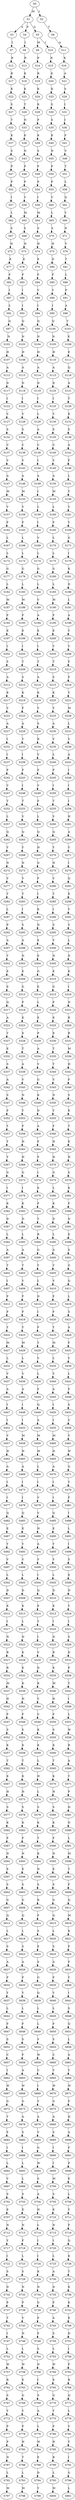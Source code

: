 strict digraph  {
	S0 -> S1 [ label = M ];
	S0 -> S2 [ label = I ];
	S1 -> S3 [ label = A ];
	S1 -> S4 [ label = P ];
	S1 -> S5 [ label = G ];
	S2 -> S6 [ label = T ];
	S3 -> S7 [ label = I ];
	S4 -> S8 [ label = I ];
	S5 -> S9 [ label = M ];
	S5 -> S10 [ label = I ];
	S6 -> S11 [ label = A ];
	S7 -> S12 [ label = R ];
	S8 -> S13 [ label = R ];
	S9 -> S14 [ label = P ];
	S10 -> S15 [ label = R ];
	S11 -> S16 [ label = K ];
	S12 -> S17 [ label = R ];
	S13 -> S18 [ label = K ];
	S14 -> S19 [ label = R ];
	S15 -> S20 [ label = K ];
	S16 -> S21 [ label = A ];
	S17 -> S22 [ label = K ];
	S18 -> S23 [ label = K ];
	S19 -> S24 [ label = K ];
	S20 -> S25 [ label = K ];
	S21 -> S26 [ label = S ];
	S22 -> S27 [ label = S ];
	S23 -> S28 [ label = T ];
	S24 -> S29 [ label = K ];
	S25 -> S30 [ label = S ];
	S26 -> S31 [ label = I ];
	S27 -> S32 [ label = T ];
	S28 -> S33 [ label = N ];
	S29 -> S34 [ label = P ];
	S30 -> S35 [ label = S ];
	S31 -> S36 [ label = I ];
	S32 -> S37 [ label = K ];
	S33 -> S38 [ label = K ];
	S34 -> S39 [ label = K ];
	S35 -> S40 [ label = K ];
	S36 -> S41 [ label = F ];
	S37 -> S42 [ label = S ];
	S38 -> S43 [ label = N ];
	S39 -> S44 [ label = S ];
	S40 -> S45 [ label = N ];
	S41 -> S46 [ label = V ];
	S42 -> S47 [ label = P ];
	S43 -> S48 [ label = P ];
	S44 -> S49 [ label = P ];
	S45 -> S50 [ label = P ];
	S46 -> S51 [ label = T ];
	S47 -> S52 [ label = P ];
	S48 -> S53 [ label = P ];
	S49 -> S54 [ label = P ];
	S50 -> S55 [ label = P ];
	S51 -> S56 [ label = L ];
	S52 -> S57 [ label = I ];
	S53 -> S58 [ label = V ];
	S54 -> S59 [ label = I ];
	S55 -> S60 [ label = V ];
	S56 -> S61 [ label = Q ];
	S57 -> S62 [ label = L ];
	S58 -> S63 [ label = M ];
	S59 -> S64 [ label = M ];
	S60 -> S65 [ label = L ];
	S61 -> S66 [ label = Y ];
	S62 -> S67 [ label = S ];
	S63 -> S68 [ label = S ];
	S64 -> S69 [ label = S ];
	S65 -> S70 [ label = S ];
	S66 -> S71 [ label = N ];
	S67 -> S72 [ label = H ];
	S68 -> S73 [ label = H ];
	S69 -> S74 [ label = H ];
	S70 -> S75 [ label = H ];
	S71 -> S76 [ label = V ];
	S72 -> S77 [ label = E ];
	S73 -> S78 [ label = E ];
	S74 -> S79 [ label = E ];
	S75 -> S80 [ label = D ];
	S76 -> S81 [ label = T ];
	S77 -> S82 [ label = F ];
	S78 -> S83 [ label = F ];
	S79 -> S84 [ label = F ];
	S80 -> S85 [ label = F ];
	S81 -> S86 [ label = L ];
	S82 -> S87 [ label = I ];
	S83 -> S88 [ label = I ];
	S84 -> S89 [ label = V ];
	S85 -> S90 [ label = V ];
	S86 -> S91 [ label = P ];
	S87 -> S92 [ label = L ];
	S88 -> S93 [ label = I ];
	S89 -> S94 [ label = I ];
	S90 -> S95 [ label = I ];
	S91 -> S96 [ label = A ];
	S92 -> S97 [ label = Q ];
	S93 -> S98 [ label = Q ];
	S94 -> S99 [ label = Q ];
	S95 -> S100 [ label = Q ];
	S96 -> S101 [ label = T ];
	S97 -> S102 [ label = N ];
	S98 -> S103 [ label = N ];
	S99 -> S104 [ label = N ];
	S100 -> S105 [ label = N ];
	S101 -> S106 [ label = E ];
	S102 -> S107 [ label = H ];
	S103 -> S108 [ label = H ];
	S104 -> S109 [ label = H ];
	S105 -> S110 [ label = H ];
	S106 -> S111 [ label = E ];
	S107 -> S112 [ label = A ];
	S108 -> S113 [ label = A ];
	S109 -> S114 [ label = A ];
	S110 -> S115 [ label = A ];
	S111 -> S116 [ label = Q ];
	S112 -> S117 [ label = D ];
	S113 -> S118 [ label = D ];
	S114 -> S119 [ label = D ];
	S115 -> S120 [ label = D ];
	S116 -> S121 [ label = A ];
	S117 -> S122 [ label = I ];
	S118 -> S123 [ label = I ];
	S119 -> S124 [ label = I ];
	S120 -> S125 [ label = I ];
	S121 -> S126 [ label = T ];
	S122 -> S127 [ label = V ];
	S123 -> S128 [ label = V ];
	S124 -> S129 [ label = L ];
	S125 -> S130 [ label = V ];
	S126 -> S131 [ label = E ];
	S127 -> S132 [ label = S ];
	S128 -> S133 [ label = S ];
	S129 -> S134 [ label = A ];
	S130 -> S135 [ label = S ];
	S131 -> S136 [ label = S ];
	S132 -> S137 [ label = C ];
	S133 -> S138 [ label = C ];
	S134 -> S139 [ label = C ];
	S135 -> S140 [ label = C ];
	S136 -> S141 [ label = A ];
	S137 -> S142 [ label = V ];
	S138 -> S143 [ label = V ];
	S139 -> S144 [ label = I ];
	S140 -> S145 [ label = V ];
	S141 -> S146 [ label = F ];
	S142 -> S147 [ label = A ];
	S143 -> S148 [ label = A ];
	S144 -> S149 [ label = A ];
	S145 -> S150 [ label = A ];
	S146 -> S151 [ label = L ];
	S147 -> S152 [ label = M ];
	S148 -> S153 [ label = M ];
	S149 -> S154 [ label = I ];
	S150 -> S155 [ label = M ];
	S151 -> S156 [ label = Y ];
	S152 -> S157 [ label = V ];
	S153 -> S158 [ label = V ];
	S154 -> S159 [ label = L ];
	S155 -> S160 [ label = L ];
	S156 -> S161 [ label = Y ];
	S157 -> S162 [ label = F ];
	S158 -> S163 [ label = F ];
	S159 -> S164 [ label = I ];
	S160 -> S165 [ label = F ];
	S161 -> S166 [ label = Y ];
	S162 -> S167 [ label = L ];
	S163 -> S168 [ label = L ];
	S164 -> S169 [ label = V ];
	S165 -> S170 [ label = L ];
	S166 -> S171 [ label = G ];
	S167 -> S172 [ label = L ];
	S168 -> S173 [ label = L ];
	S169 -> S174 [ label = L ];
	S170 -> S175 [ label = L ];
	S171 -> S176 [ label = I ];
	S172 -> S177 [ label = G ];
	S173 -> S178 [ label = G ];
	S174 -> S179 [ label = G ];
	S175 -> S180 [ label = G ];
	S176 -> S181 [ label = K ];
	S177 -> S182 [ label = L ];
	S178 -> S183 [ label = L ];
	S179 -> S184 [ label = L ];
	S180 -> S185 [ label = L ];
	S181 -> S186 [ label = D ];
	S182 -> S187 [ label = M ];
	S183 -> S188 [ label = M ];
	S184 -> S189 [ label = V ];
	S185 -> S190 [ label = M ];
	S186 -> S191 [ label = L ];
	S187 -> S192 [ label = F ];
	S188 -> S193 [ label = F ];
	S189 -> S194 [ label = A ];
	S190 -> S195 [ label = F ];
	S191 -> S196 [ label = A ];
	S192 -> S197 [ label = E ];
	S193 -> S198 [ label = E ];
	S194 -> S199 [ label = E ];
	S195 -> S200 [ label = E ];
	S196 -> S201 [ label = T ];
	S197 -> S202 [ label = I ];
	S198 -> S203 [ label = I ];
	S199 -> S204 [ label = I ];
	S200 -> S205 [ label = V ];
	S201 -> S206 [ label = V ];
	S202 -> S207 [ label = S ];
	S203 -> S208 [ label = T ];
	S204 -> S209 [ label = T ];
	S205 -> S210 [ label = T ];
	S206 -> S211 [ label = F ];
	S207 -> S212 [ label = A ];
	S208 -> S213 [ label = S ];
	S209 -> S214 [ label = A ];
	S210 -> S215 [ label = S ];
	S211 -> S216 [ label = F ];
	S212 -> S217 [ label = K ];
	S213 -> S218 [ label = K ];
	S214 -> S219 [ label = K ];
	S215 -> S220 [ label = K ];
	S216 -> S221 [ label = Y ];
	S217 -> S222 [ label = V ];
	S218 -> S223 [ label = F ];
	S219 -> S224 [ label = V ];
	S220 -> S225 [ label = V ];
	S221 -> S226 [ label = M ];
	S222 -> S227 [ label = A ];
	S223 -> S228 [ label = A ];
	S224 -> S229 [ label = S ];
	S225 -> S230 [ label = A ];
	S226 -> S231 [ label = L ];
	S227 -> S232 [ label = I ];
	S228 -> S233 [ label = V ];
	S229 -> S234 [ label = R ];
	S230 -> S235 [ label = V ];
	S231 -> S236 [ label = V ];
	S232 -> S237 [ label = I ];
	S233 -> S238 [ label = I ];
	S234 -> S239 [ label = V ];
	S235 -> S240 [ label = L ];
	S236 -> S241 [ label = A ];
	S237 -> S242 [ label = F ];
	S238 -> S243 [ label = F ];
	S239 -> S244 [ label = F ];
	S240 -> S245 [ label = F ];
	S241 -> S246 [ label = I ];
	S242 -> S247 [ label = V ];
	S243 -> S248 [ label = I ];
	S244 -> S249 [ label = V ];
	S245 -> S250 [ label = I ];
	S246 -> S251 [ label = I ];
	S247 -> S252 [ label = T ];
	S248 -> S253 [ label = T ];
	S249 -> S254 [ label = F ];
	S250 -> S255 [ label = T ];
	S251 -> S256 [ label = I ];
	S252 -> S257 [ label = L ];
	S253 -> S258 [ label = V ];
	S254 -> S259 [ label = L ];
	S255 -> S260 [ label = V ];
	S256 -> S261 [ label = H ];
	S257 -> S262 [ label = Q ];
	S258 -> S263 [ label = Q ];
	S259 -> S264 [ label = Q ];
	S260 -> S265 [ label = Q ];
	S261 -> S266 [ label = A ];
	S262 -> S267 [ label = Y ];
	S263 -> S268 [ label = Y ];
	S264 -> S269 [ label = H ];
	S265 -> S270 [ label = Y ];
	S266 -> S271 [ label = V ];
	S267 -> S272 [ label = N ];
	S268 -> S273 [ label = N ];
	S269 -> S274 [ label = G ];
	S270 -> S275 [ label = N ];
	S271 -> S276 [ label = I ];
	S272 -> S277 [ label = V ];
	S273 -> S278 [ label = V ];
	S274 -> S279 [ label = F ];
	S275 -> S280 [ label = V ];
	S276 -> S281 [ label = Q ];
	S277 -> S282 [ label = T ];
	S278 -> S283 [ label = T ];
	S279 -> S284 [ label = I ];
	S280 -> S285 [ label = T ];
	S281 -> S286 [ label = E ];
	S282 -> S287 [ label = L ];
	S283 -> S288 [ label = I ];
	S284 -> S289 [ label = K ];
	S285 -> S290 [ label = I ];
	S286 -> S291 [ label = Y ];
	S287 -> S292 [ label = P ];
	S288 -> S293 [ label = S ];
	S289 -> S294 [ label = N ];
	S290 -> S295 [ label = S ];
	S291 -> S296 [ label = V ];
	S292 -> S297 [ label = A ];
	S293 -> S298 [ label = A ];
	S294 -> S299 [ label = E ];
	S295 -> S300 [ label = V ];
	S296 -> S301 [ label = L ];
	S297 -> S302 [ label = T ];
	S298 -> S303 [ label = N ];
	S299 -> S304 [ label = E ];
	S300 -> S305 [ label = N ];
	S301 -> S306 [ label = D ];
	S302 -> S307 [ label = E ];
	S303 -> S308 [ label = E ];
	S304 -> S309 [ label = G ];
	S305 -> S310 [ label = E ];
	S306 -> S311 [ label = K ];
	S307 -> S312 [ label = E ];
	S308 -> S313 [ label = G ];
	S309 -> S314 [ label = E ];
	S310 -> S315 [ label = G ];
	S311 -> S316 [ label = I ];
	S312 -> S317 [ label = Q ];
	S313 -> S318 [ label = P ];
	S314 -> S319 [ label = L ];
	S315 -> S320 [ label = P ];
	S316 -> S321 [ label = N ];
	S317 -> S322 [ label = A ];
	S318 -> S323 [ label = E ];
	S319 -> S324 [ label = E ];
	S320 -> S325 [ label = E ];
	S321 -> S326 [ label = R ];
	S322 -> S327 [ label = T ];
	S323 -> S328 [ label = E ];
	S324 -> S329 [ label = P ];
	S325 -> S330 [ label = E ];
	S326 -> S331 [ label = R ];
	S327 -> S332 [ label = E ];
	S328 -> S333 [ label = T ];
	S329 -> S334 [ label = A ];
	S330 -> S335 [ label = T ];
	S331 -> S336 [ label = M ];
	S332 -> S337 [ label = S ];
	S333 -> S338 [ label = A ];
	S334 -> S339 [ label = V ];
	S335 -> S340 [ label = T ];
	S336 -> S341 [ label = H ];
	S337 -> S342 [ label = A ];
	S338 -> S343 [ label = V ];
	S339 -> S344 [ label = G ];
	S340 -> S345 [ label = V ];
	S341 -> S346 [ label = F ];
	S342 -> S347 [ label = S ];
	S343 -> S348 [ label = N ];
	S344 -> S349 [ label = K ];
	S345 -> S350 [ label = N ];
	S346 -> S351 [ label = S ];
	S347 -> S352 [ label = F ];
	S348 -> S353 [ label = Y ];
	S349 -> S354 [ label = D ];
	S350 -> S355 [ label = Y ];
	S351 -> S356 [ label = K ];
	S352 -> S357 [ label = Y ];
	S353 -> S358 [ label = F ];
	S354 -> S359 [ label = A ];
	S355 -> S360 [ label = F ];
	S356 -> S361 [ label = T ];
	S357 -> S362 [ label = Y ];
	S358 -> S363 [ label = H ];
	S359 -> S364 [ label = F ];
	S360 -> S365 [ label = H ];
	S361 -> S366 [ label = K ];
	S362 -> S367 [ label = Y ];
	S363 -> S368 [ label = H ];
	S364 -> S369 [ label = P ];
	S365 -> S370 [ label = H ];
	S366 -> S371 [ label = H ];
	S367 -> S372 [ label = G ];
	S368 -> S373 [ label = G ];
	S369 -> S374 [ label = I ];
	S370 -> S375 [ label = G ];
	S371 -> S376 [ label = S ];
	S372 -> S377 [ label = I ];
	S373 -> S378 [ label = I ];
	S374 -> S379 [ label = E ];
	S375 -> S380 [ label = L ];
	S376 -> S381 [ label = K ];
	S377 -> S382 [ label = K ];
	S378 -> S383 [ label = K ];
	S379 -> S384 [ label = F ];
	S380 -> S385 [ label = K ];
	S381 -> S386 [ label = F ];
	S382 -> S387 [ label = D ];
	S383 -> S388 [ label = D ];
	S384 -> S389 [ label = T ];
	S385 -> S390 [ label = D ];
	S386 -> S391 [ label = N ];
	S387 -> S392 [ label = L ];
	S388 -> S393 [ label = L ];
	S389 -> S394 [ label = R ];
	S390 -> S395 [ label = L ];
	S391 -> S396 [ label = E ];
	S392 -> S397 [ label = A ];
	S393 -> S398 [ label = A ];
	S394 -> S399 [ label = G ];
	S395 -> S400 [ label = A ];
	S396 -> S401 [ label = S ];
	S397 -> S402 [ label = T ];
	S398 -> S403 [ label = T ];
	S399 -> S404 [ label = Y ];
	S400 -> S405 [ label = T ];
	S401 -> S406 [ label = G ];
	S402 -> S407 [ label = I ];
	S403 -> S408 [ label = V ];
	S404 -> S409 [ label = L ];
	S405 -> S410 [ label = V ];
	S406 -> S411 [ label = Q ];
	S407 -> S412 [ label = F ];
	S408 -> S413 [ label = F ];
	S409 -> S414 [ label = D ];
	S410 -> S415 [ label = F ];
	S411 -> S416 [ label = L ];
	S412 -> S417 [ label = F ];
	S413 -> S418 [ label = F ];
	S414 -> S419 [ label = I ];
	S415 -> S420 [ label = F ];
	S416 -> S421 [ label = S ];
	S417 -> S422 [ label = Y ];
	S418 -> S423 [ label = Y ];
	S419 -> S424 [ label = F ];
	S420 -> S425 [ label = Y ];
	S421 -> S426 [ label = A ];
	S422 -> S427 [ label = M ];
	S423 -> S428 [ label = M ];
	S424 -> S429 [ label = T ];
	S425 -> S430 [ label = M ];
	S426 -> S431 [ label = F ];
	S427 -> S432 [ label = L ];
	S428 -> S433 [ label = L ];
	S429 -> S434 [ label = V ];
	S430 -> S435 [ label = L ];
	S431 -> S436 [ label = Y ];
	S432 -> S437 [ label = V ];
	S433 -> S438 [ label = V ];
	S434 -> S439 [ label = L ];
	S435 -> S440 [ label = V ];
	S436 -> S441 [ label = L ];
	S437 -> S442 [ label = A ];
	S438 -> S443 [ label = A ];
	S439 -> S444 [ label = F ];
	S440 -> S445 [ label = A ];
	S441 -> S446 [ label = F ];
	S442 -> S447 [ label = I ];
	S443 -> S448 [ label = I ];
	S444 -> S449 [ label = Q ];
	S445 -> S450 [ label = I ];
	S446 -> S451 [ label = S ];
	S447 -> S452 [ label = I ];
	S448 -> S453 [ label = I ];
	S449 -> S454 [ label = A ];
	S450 -> S455 [ label = I ];
	S451 -> S456 [ label = C ];
	S452 -> S457 [ label = V ];
	S453 -> S458 [ label = M ];
	S454 -> S459 [ label = M ];
	S455 -> S460 [ label = M ];
	S456 -> S461 [ label = V ];
	S457 -> S462 [ label = H ];
	S458 -> S463 [ label = H ];
	S459 -> S464 [ label = M ];
	S460 -> S465 [ label = H ];
	S461 -> S466 [ label = W ];
	S462 -> S467 [ label = A ];
	S463 -> S468 [ label = A ];
	S464 -> S469 [ label = L ];
	S465 -> S470 [ label = A ];
	S466 -> S471 [ label = G ];
	S467 -> S472 [ label = I ];
	S468 -> S473 [ label = I ];
	S469 -> S474 [ label = I ];
	S470 -> S475 [ label = I ];
	S471 -> S476 [ label = T ];
	S472 -> S477 [ label = I ];
	S473 -> S478 [ label = I ];
	S474 -> S479 [ label = V ];
	S475 -> S480 [ label = I ];
	S476 -> S481 [ label = F ];
	S477 -> S482 [ label = Q ];
	S478 -> S483 [ label = Q ];
	S479 -> S484 [ label = V ];
	S480 -> S485 [ label = Q ];
	S481 -> S486 [ label = I ];
	S482 -> S487 [ label = E ];
	S483 -> S488 [ label = E ];
	S484 -> S489 [ label = H ];
	S485 -> S490 [ label = E ];
	S486 -> S491 [ label = L ];
	S487 -> S492 [ label = Y ];
	S488 -> S493 [ label = Y ];
	S489 -> S494 [ label = A ];
	S490 -> S495 [ label = Y ];
	S491 -> S496 [ label = I ];
	S492 -> S497 [ label = V ];
	S493 -> S498 [ label = V ];
	S494 -> S499 [ label = V ];
	S495 -> S500 [ label = V ];
	S496 -> S501 [ label = S ];
	S497 -> S502 [ label = L ];
	S498 -> S503 [ label = L ];
	S499 -> S504 [ label = I ];
	S500 -> S505 [ label = L ];
	S501 -> S506 [ label = E ];
	S502 -> S507 [ label = D ];
	S503 -> S508 [ label = D ];
	S504 -> S509 [ label = Q ];
	S505 -> S510 [ label = D ];
	S506 -> S511 [ label = N ];
	S507 -> S512 [ label = K ];
	S508 -> S513 [ label = K ];
	S509 -> S514 [ label = E ];
	S510 -> S515 [ label = K ];
	S511 -> S516 [ label = Y ];
	S512 -> S517 [ label = I ];
	S513 -> S518 [ label = L ];
	S514 -> S519 [ label = Y ];
	S515 -> S520 [ label = I ];
	S516 -> S521 [ label = I ];
	S517 -> S522 [ label = N ];
	S518 -> S523 [ label = N ];
	S519 -> S524 [ label = I ];
	S520 -> S525 [ label = N ];
	S521 -> S526 [ label = S ];
	S522 -> S527 [ label = R ];
	S523 -> S528 [ label = K ];
	S524 -> S529 [ label = V ];
	S525 -> S530 [ label = R ];
	S526 -> S531 [ label = D ];
	S527 -> S532 [ label = R ];
	S528 -> S533 [ label = K ];
	S529 -> S534 [ label = D ];
	S530 -> S535 [ label = K ];
	S531 -> S536 [ label = P ];
	S532 -> S537 [ label = M ];
	S533 -> S538 [ label = K ];
	S534 -> S539 [ label = K ];
	S535 -> S540 [ label = M ];
	S536 -> S541 [ label = T ];
	S537 -> S542 [ label = H ];
	S538 -> S543 [ label = H ];
	S539 -> S544 [ label = V ];
	S540 -> S545 [ label = H ];
	S541 -> S546 [ label = I ];
	S542 -> S547 [ label = F ];
	S543 -> S548 [ label = F ];
	S544 -> S549 [ label = S ];
	S545 -> S550 [ label = F ];
	S546 -> S551 [ label = L ];
	S547 -> S552 [ label = S ];
	S548 -> S553 [ label = S ];
	S549 -> S554 [ label = K ];
	S550 -> S555 [ label = S ];
	S551 -> S556 [ label = W ];
	S552 -> S557 [ label = K ];
	S553 -> S558 [ label = K ];
	S554 -> S559 [ label = K ];
	S555 -> S560 [ label = K ];
	S556 -> S561 [ label = R ];
	S557 -> S562 [ label = T ];
	S558 -> S563 [ label = T ];
	S559 -> S564 [ label = L ];
	S560 -> S565 [ label = T ];
	S561 -> S566 [ label = A ];
	S562 -> S567 [ label = K ];
	S563 -> S568 [ label = K ];
	S564 -> S569 [ label = H ];
	S565 -> S570 [ label = K ];
	S566 -> S571 [ label = Y ];
	S567 -> S572 [ label = H ];
	S568 -> S573 [ label = H ];
	S569 -> S574 [ label = L ];
	S570 -> S575 [ label = H ];
	S571 -> S576 [ label = P ];
	S572 -> S577 [ label = S ];
	S573 -> S578 [ label = S ];
	S574 -> S579 [ label = S ];
	S575 -> S580 [ label = S ];
	S576 -> S581 [ label = H ];
	S577 -> S582 [ label = K ];
	S578 -> S583 [ label = K ];
	S579 -> S584 [ label = K ];
	S580 -> S585 [ label = K ];
	S581 -> S586 [ label = N ];
	S582 -> S587 [ label = F ];
	S583 -> S588 [ label = F ];
	S584 -> S589 [ label = T ];
	S585 -> S590 [ label = F ];
	S586 -> S591 [ label = L ];
	S587 -> S592 [ label = N ];
	S588 -> S593 [ label = N ];
	S589 -> S594 [ label = K ];
	S590 -> S595 [ label = N ];
	S591 -> S596 [ label = M ];
	S592 -> S597 [ label = E ];
	S593 -> S598 [ label = E ];
	S594 -> S599 [ label = N ];
	S595 -> S600 [ label = E ];
	S596 -> S601 [ label = T ];
	S597 -> S602 [ label = S ];
	S598 -> S603 [ label = S ];
	S599 -> S604 [ label = S ];
	S600 -> S605 [ label = S ];
	S601 -> S606 [ label = F ];
	S602 -> S607 [ label = G ];
	S603 -> S608 [ label = G ];
	S604 -> S609 [ label = R ];
	S605 -> S610 [ label = G ];
	S606 -> S611 [ label = Q ];
	S607 -> S612 [ label = Q ];
	S608 -> S613 [ label = Q ];
	S609 -> S614 [ label = F ];
	S610 -> S615 [ label = Q ];
	S611 -> S616 [ label = M ];
	S612 -> S617 [ label = L ];
	S613 -> S618 [ label = L ];
	S614 -> S619 [ label = S ];
	S615 -> S620 [ label = L ];
	S616 -> S621 [ label = K ];
	S617 -> S622 [ label = S ];
	S618 -> S623 [ label = S ];
	S619 -> S624 [ label = E ];
	S620 -> S625 [ label = S ];
	S621 -> S626 [ label = F ];
	S622 -> S627 [ label = A ];
	S623 -> S628 [ label = A ];
	S624 -> S629 [ label = S ];
	S625 -> S630 [ label = A ];
	S626 -> S631 [ label = F ];
	S627 -> S632 [ label = F ];
	S628 -> S633 [ label = F ];
	S629 -> S634 [ label = G ];
	S630 -> S635 [ label = F ];
	S631 -> S636 [ label = Y ];
	S632 -> S637 [ label = Y ];
	S633 -> S638 [ label = Y ];
	S634 -> S639 [ label = Q ];
	S635 -> S640 [ label = Y ];
	S636 -> S641 [ label = I ];
	S637 -> S642 [ label = L ];
	S638 -> S643 [ label = L ];
	S639 -> S644 [ label = L ];
	S640 -> S645 [ label = L ];
	S641 -> S646 [ label = S ];
	S642 -> S647 [ label = F ];
	S643 -> S648 [ label = F ];
	S644 -> S649 [ label = L ];
	S645 -> S650 [ label = F ];
	S646 -> S651 [ label = Q ];
	S647 -> S652 [ label = S ];
	S648 -> S653 [ label = S ];
	S649 -> S654 [ label = V ];
	S650 -> S655 [ label = S ];
	S651 -> S656 [ label = L ];
	S652 -> S657 [ label = C ];
	S653 -> S658 [ label = F ];
	S654 -> S659 [ label = W ];
	S655 -> S660 [ label = C ];
	S656 -> S661 [ label = A ];
	S657 -> S662 [ label = I ];
	S658 -> S663 [ label = A ];
	S659 -> S664 [ label = C ];
	S660 -> S665 [ label = V ];
	S661 -> S666 [ label = Y ];
	S662 -> S667 [ label = W ];
	S663 -> S668 [ label = W ];
	S664 -> S669 [ label = I ];
	S665 -> S670 [ label = W ];
	S666 -> S671 [ label = W ];
	S667 -> S672 [ label = G ];
	S668 -> S673 [ label = G ];
	S669 -> S674 [ label = V ];
	S670 -> S675 [ label = G ];
	S671 -> S676 [ label = F ];
	S672 -> S677 [ label = T ];
	S673 -> S678 [ label = A ];
	S674 -> S679 [ label = A ];
	S675 -> S680 [ label = A ];
	S676 -> S681 [ label = H ];
	S677 -> S682 [ label = F ];
	S678 -> S683 [ label = S ];
	S679 -> S684 [ label = V ];
	S680 -> S685 [ label = S ];
	S681 -> S686 [ label = A ];
	S682 -> S687 [ label = I ];
	S683 -> S688 [ label = I ];
	S684 -> S689 [ label = G ];
	S685 -> S690 [ label = I ];
	S686 -> S691 [ label = F ];
	S687 -> S692 [ label = L ];
	S688 -> S693 [ label = L ];
	S689 -> S694 [ label = W ];
	S690 -> S695 [ label = I ];
	S691 -> S696 [ label = P ];
	S692 -> S697 [ label = V ];
	S693 -> S698 [ label = L ];
	S694 -> S699 [ label = S ];
	S695 -> S700 [ label = M ];
	S696 -> S701 [ label = E ];
	S697 -> S702 [ label = S ];
	S698 -> S703 [ label = S ];
	S699 -> S704 [ label = A ];
	S700 -> S705 [ label = S ];
	S701 -> S706 [ label = L ];
	S702 -> S707 [ label = E ];
	S703 -> S708 [ label = E ];
	S704 -> S709 [ label = H ];
	S705 -> S710 [ label = E ];
	S706 -> S711 [ label = Y ];
	S707 -> S712 [ label = N ];
	S708 -> S713 [ label = N ];
	S709 -> S714 [ label = L ];
	S710 -> S715 [ label = N ];
	S711 -> S716 [ label = F ];
	S712 -> S717 [ label = Y ];
	S713 -> S718 [ label = F ];
	S714 -> S719 [ label = I ];
	S715 -> S720 [ label = I ];
	S716 -> S721 [ label = Q ];
	S717 -> S722 [ label = I ];
	S718 -> S723 [ label = L ];
	S719 -> S724 [ label = I ];
	S720 -> S725 [ label = L ];
	S721 -> S726 [ label = K ];
	S722 -> S727 [ label = S ];
	S723 -> S728 [ label = S ];
	S724 -> S729 [ label = K ];
	S725 -> S730 [ label = A ];
	S726 -> S731 [ label = T ];
	S727 -> S732 [ label = D ];
	S728 -> S733 [ label = N ];
	S729 -> S734 [ label = N ];
	S730 -> S735 [ label = D ];
	S731 -> S736 [ label = K ];
	S732 -> S737 [ label = P ];
	S733 -> S738 [ label = P ];
	S734 -> S739 [ label = G ];
	S735 -> S740 [ label = P ];
	S736 -> S741 [ label = K ];
	S737 -> S742 [ label = T ];
	S738 -> S743 [ label = V ];
	S739 -> S744 [ label = F ];
	S740 -> S745 [ label = A ];
	S741 -> S746 [ label = E ];
	S742 -> S747 [ label = I ];
	S743 -> S748 [ label = N ];
	S744 -> S749 [ label = F ];
	S745 -> S750 [ label = S ];
	S746 -> S751 [ label = D ];
	S747 -> S752 [ label = L ];
	S748 -> S753 [ label = L ];
	S749 -> S754 [ label = S ];
	S750 -> S755 [ label = L ];
	S751 -> S756 [ label = I ];
	S752 -> S757 [ label = W ];
	S753 -> S758 [ label = W ];
	S754 -> S759 [ label = N ];
	S755 -> S760 [ label = W ];
	S756 -> S761 [ label = P ];
	S757 -> S762 [ label = R ];
	S758 -> S763 [ label = E ];
	S759 -> S764 [ label = I ];
	S760 -> S765 [ label = E ];
	S761 -> S766 [ label = R ];
	S762 -> S767 [ label = S ];
	S763 -> S768 [ label = G ];
	S764 -> S769 [ label = S ];
	S765 -> S770 [ label = G ];
	S766 -> S771 [ label = Q ];
	S767 -> S772 [ label = Y ];
	S768 -> S773 [ label = Y ];
	S769 -> S774 [ label = A ];
	S770 -> S775 [ label = Y ];
	S771 -> S776 [ label = L ];
	S772 -> S777 [ label = P ];
	S773 -> S778 [ label = P ];
	S774 -> S779 [ label = L ];
	S775 -> S780 [ label = P ];
	S776 -> S781 [ label = V ];
	S777 -> S782 [ label = P ];
	S778 -> S783 [ label = H ];
	S779 -> S784 [ label = W ];
	S780 -> S785 [ label = H ];
	S781 -> S786 [ label = Y ];
	S782 -> S787 [ label = N ];
	S783 -> S788 [ label = T ];
	S784 -> S789 [ label = E ];
	S785 -> S790 [ label = R ];
	S786 -> S791 [ label = I ];
	S787 -> S792 [ label = L ];
	S788 -> S793 [ label = L ];
	S789 -> S794 [ label = D ];
	S790 -> S795 [ label = L ];
	S791 -> S796 [ label = G ];
	S792 -> S797 [ label = M ];
	S793 -> S798 [ label = M ];
	S794 -> S799 [ label = Y ];
	S795 -> S800 [ label = M ];
	S796 -> S801 [ label = L ];
}
